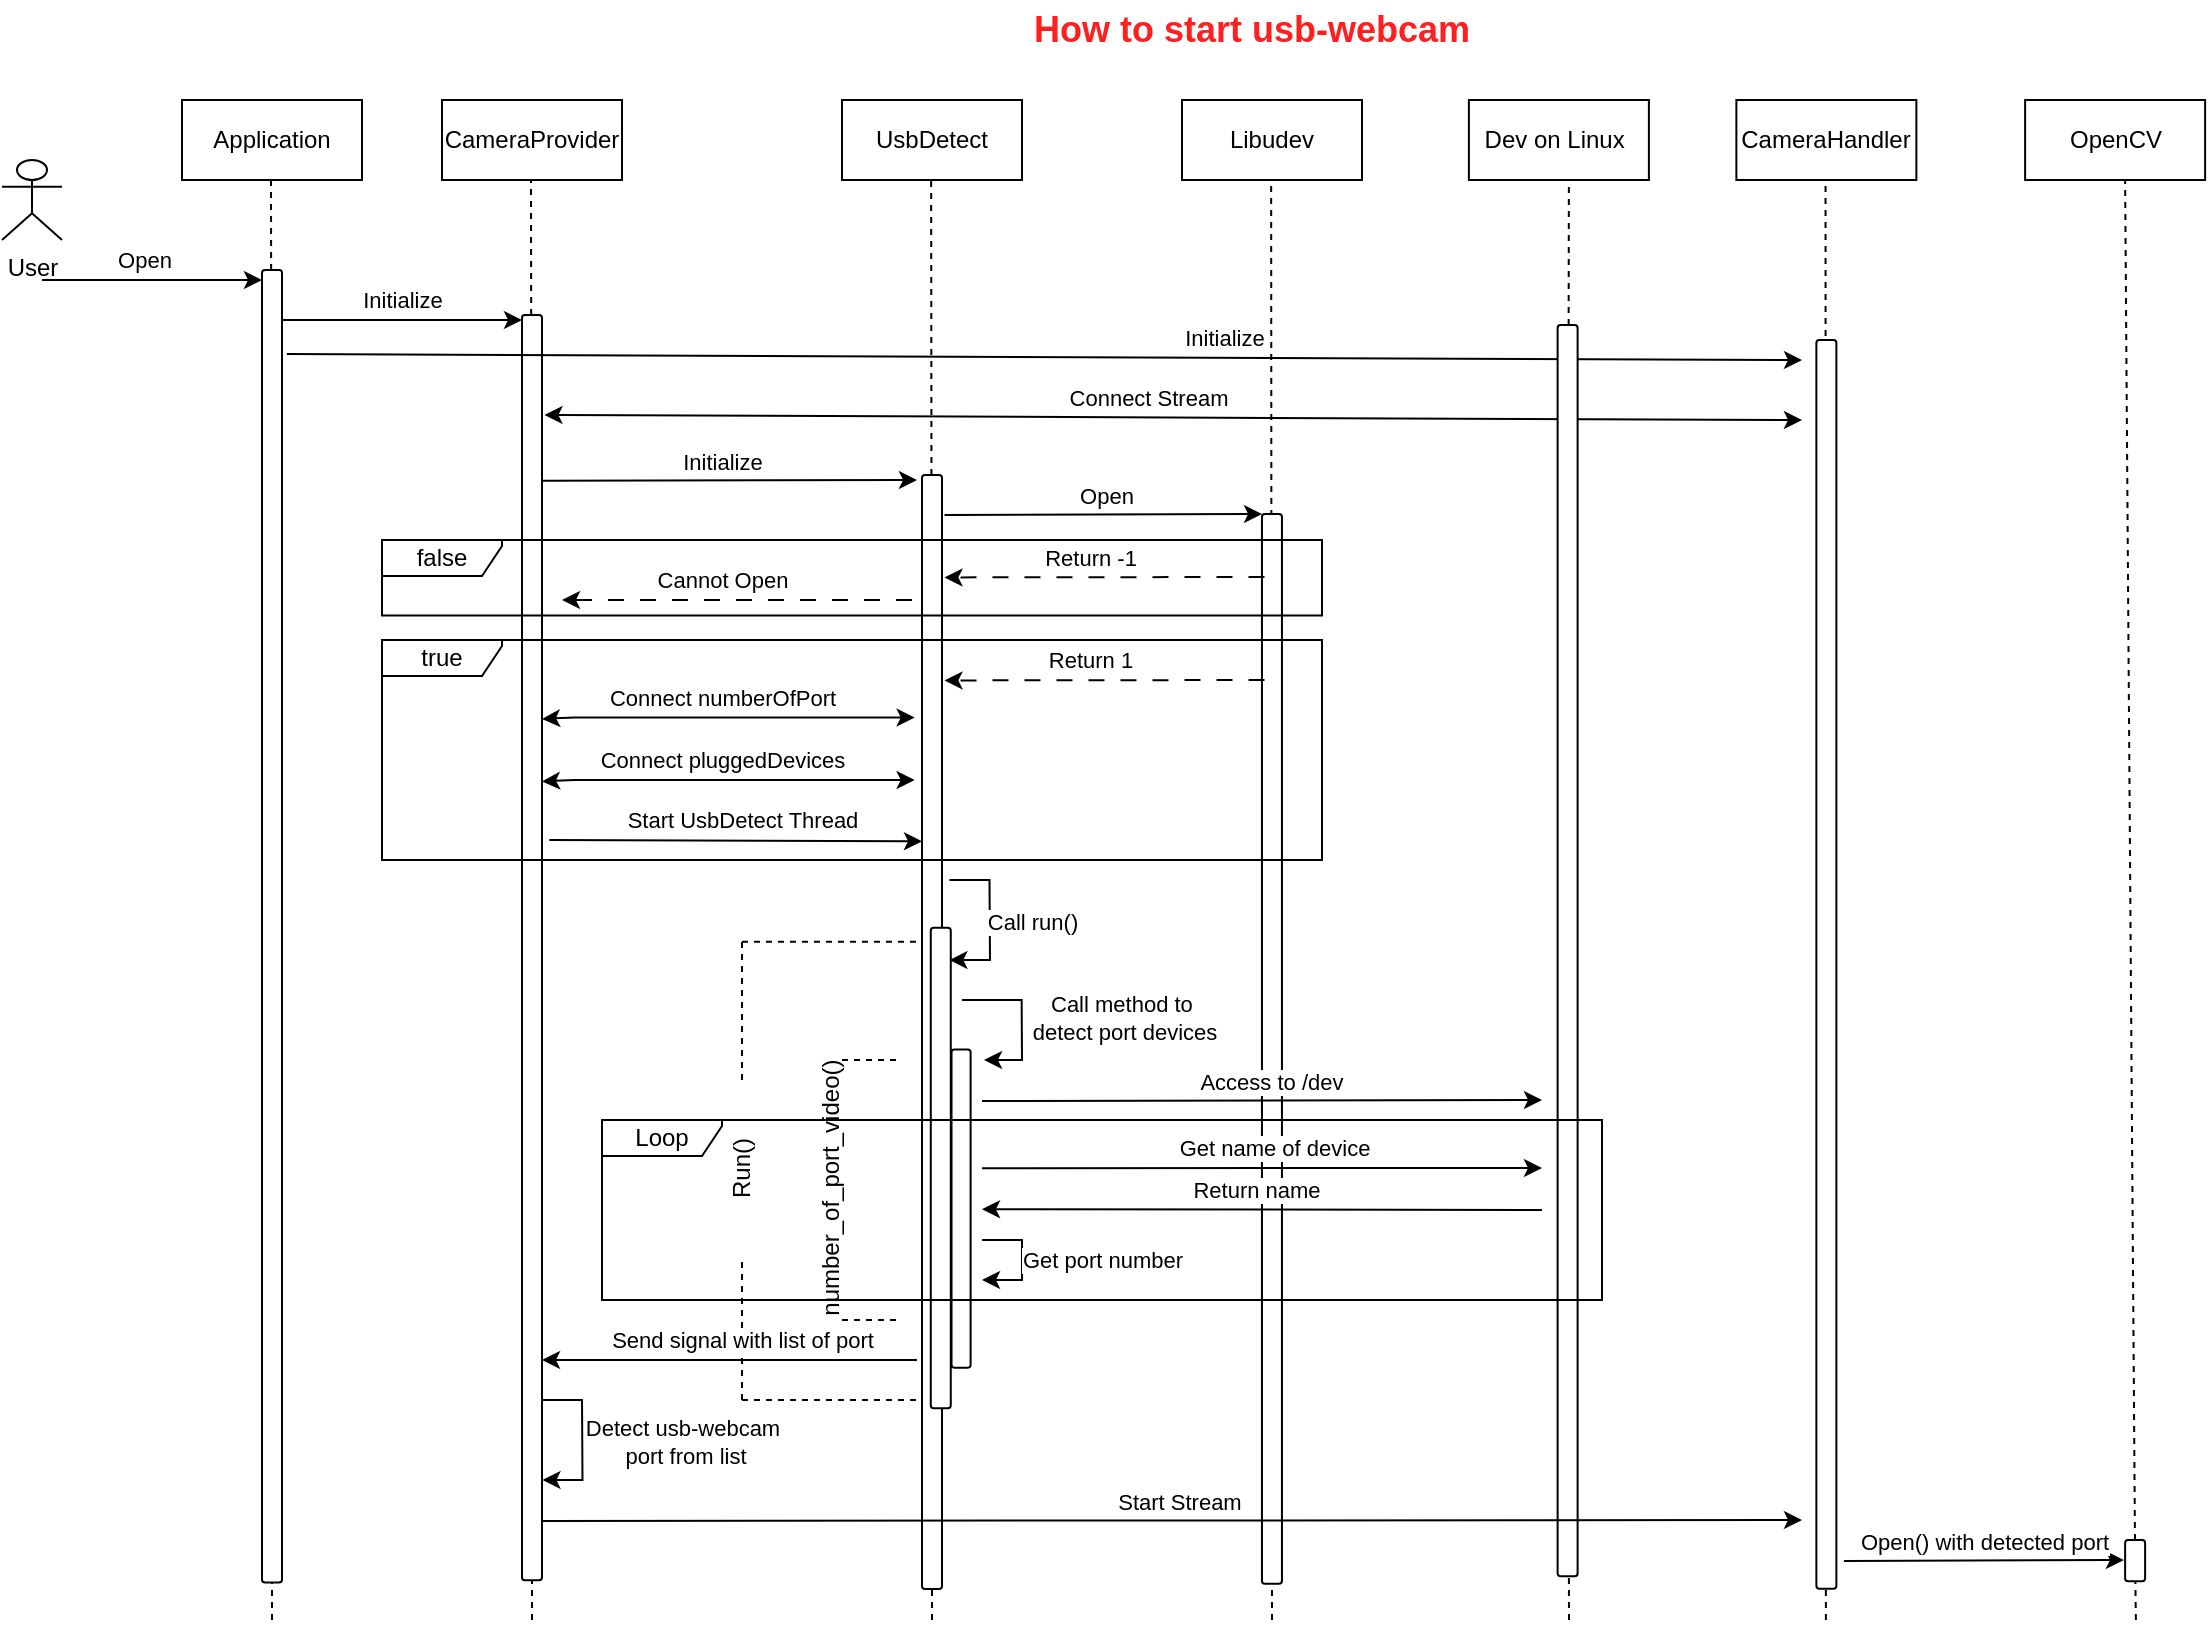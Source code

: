 <mxfile version="21.7.2" type="github">
  <diagram name="Page-1" id="c2w9e_kye6velnajlJID">
    <mxGraphModel dx="2516" dy="879" grid="1" gridSize="10" guides="1" tooltips="1" connect="1" arrows="1" fold="1" page="1" pageScale="1" pageWidth="850" pageHeight="1100" math="0" shadow="0">
      <root>
        <mxCell id="0" />
        <mxCell id="1" parent="0" />
        <mxCell id="7qvtd0dMHZFPq94Bord6-58" value="" style="endArrow=none;dashed=1;html=1;rounded=0;" edge="1" parent="1">
          <mxGeometry width="50" height="50" relative="1" as="geometry">
            <mxPoint x="545" y="900" as="sourcePoint" />
            <mxPoint x="544.58" y="180" as="targetPoint" />
          </mxGeometry>
        </mxCell>
        <mxCell id="7qvtd0dMHZFPq94Bord6-60" value="" style="rounded=1;whiteSpace=wrap;html=1;rotation=-90;" vertex="1" parent="1">
          <mxGeometry x="277.55" y="609.45" width="534.85" height="10" as="geometry" />
        </mxCell>
        <mxCell id="7qvtd0dMHZFPq94Bord6-35" value="" style="rounded=1;whiteSpace=wrap;html=1;rotation=-90;" vertex="1" parent="1">
          <mxGeometry x="-141.33" y="558.84" width="632.66" height="10" as="geometry" />
        </mxCell>
        <mxCell id="7qvtd0dMHZFPq94Bord6-1" value="CameraProvider" style="rounded=0;whiteSpace=wrap;html=1;" vertex="1" parent="1">
          <mxGeometry x="130" y="140" width="90" height="40" as="geometry" />
        </mxCell>
        <mxCell id="7qvtd0dMHZFPq94Bord6-3" value="UsbDetect" style="rounded=0;whiteSpace=wrap;html=1;" vertex="1" parent="1">
          <mxGeometry x="330" y="140" width="90" height="40" as="geometry" />
        </mxCell>
        <mxCell id="7qvtd0dMHZFPq94Bord6-4" value="CameraHandler" style="rounded=0;whiteSpace=wrap;html=1;" vertex="1" parent="1">
          <mxGeometry x="777.19" y="140" width="90" height="40" as="geometry" />
        </mxCell>
        <mxCell id="7qvtd0dMHZFPq94Bord6-5" value="OpenCV" style="rounded=0;whiteSpace=wrap;html=1;" vertex="1" parent="1">
          <mxGeometry x="921.56" y="140" width="90" height="40" as="geometry" />
        </mxCell>
        <mxCell id="7qvtd0dMHZFPq94Bord6-9" value="" style="endArrow=none;dashed=1;html=1;rounded=0;" edge="1" parent="1" source="7qvtd0dMHZFPq94Bord6-35">
          <mxGeometry width="50" height="50" relative="1" as="geometry">
            <mxPoint x="175" y="490" as="sourcePoint" />
            <mxPoint x="174.5" y="180" as="targetPoint" />
          </mxGeometry>
        </mxCell>
        <mxCell id="7qvtd0dMHZFPq94Bord6-10" value="" style="endArrow=none;dashed=1;html=1;rounded=0;" edge="1" parent="1" source="7qvtd0dMHZFPq94Bord6-39">
          <mxGeometry width="50" height="50" relative="1" as="geometry">
            <mxPoint x="375" y="490" as="sourcePoint" />
            <mxPoint x="374.58" y="180" as="targetPoint" />
          </mxGeometry>
        </mxCell>
        <mxCell id="7qvtd0dMHZFPq94Bord6-11" value="" style="endArrow=none;dashed=1;html=1;rounded=0;" edge="1" parent="1">
          <mxGeometry width="50" height="50" relative="1" as="geometry">
            <mxPoint x="821.94" y="900" as="sourcePoint" />
            <mxPoint x="821.77" y="180" as="targetPoint" />
          </mxGeometry>
        </mxCell>
        <mxCell id="7qvtd0dMHZFPq94Bord6-12" value="" style="endArrow=none;dashed=1;html=1;rounded=0;" edge="1" parent="1" source="7qvtd0dMHZFPq94Bord6-108">
          <mxGeometry width="50" height="50" relative="1" as="geometry">
            <mxPoint x="976.56" y="960" as="sourcePoint" />
            <mxPoint x="971.56" y="180" as="targetPoint" />
          </mxGeometry>
        </mxCell>
        <mxCell id="7qvtd0dMHZFPq94Bord6-14" value="User" style="shape=umlActor;verticalLabelPosition=bottom;verticalAlign=top;html=1;outlineConnect=0;" vertex="1" parent="1">
          <mxGeometry x="-90" y="170" width="30" height="40" as="geometry" />
        </mxCell>
        <mxCell id="7qvtd0dMHZFPq94Bord6-20" value="Application" style="rounded=0;whiteSpace=wrap;html=1;" vertex="1" parent="1">
          <mxGeometry y="140" width="90" height="40" as="geometry" />
        </mxCell>
        <mxCell id="7qvtd0dMHZFPq94Bord6-21" value="" style="endArrow=none;dashed=1;html=1;rounded=0;" edge="1" parent="1" source="7qvtd0dMHZFPq94Bord6-33">
          <mxGeometry width="50" height="50" relative="1" as="geometry">
            <mxPoint x="45" y="490" as="sourcePoint" />
            <mxPoint x="44.5" y="180" as="targetPoint" />
          </mxGeometry>
        </mxCell>
        <mxCell id="7qvtd0dMHZFPq94Bord6-22" value="" style="endArrow=classic;html=1;rounded=0;" edge="1" parent="1">
          <mxGeometry width="50" height="50" relative="1" as="geometry">
            <mxPoint x="-70" y="230" as="sourcePoint" />
            <mxPoint x="40" y="230" as="targetPoint" />
          </mxGeometry>
        </mxCell>
        <mxCell id="7qvtd0dMHZFPq94Bord6-23" value="Open" style="edgeLabel;html=1;align=center;verticalAlign=middle;resizable=0;points=[];" vertex="1" connectable="0" parent="7qvtd0dMHZFPq94Bord6-22">
          <mxGeometry x="-0.13" relative="1" as="geometry">
            <mxPoint x="3" y="-10" as="offset" />
          </mxGeometry>
        </mxCell>
        <mxCell id="7qvtd0dMHZFPq94Bord6-24" value="" style="endArrow=classic;html=1;rounded=0;" edge="1" parent="1">
          <mxGeometry width="50" height="50" relative="1" as="geometry">
            <mxPoint x="50" y="250" as="sourcePoint" />
            <mxPoint x="170" y="250" as="targetPoint" />
          </mxGeometry>
        </mxCell>
        <mxCell id="7qvtd0dMHZFPq94Bord6-25" value="Initialize" style="edgeLabel;html=1;align=center;verticalAlign=middle;resizable=0;points=[];" vertex="1" connectable="0" parent="7qvtd0dMHZFPq94Bord6-24">
          <mxGeometry x="0.353" y="-1" relative="1" as="geometry">
            <mxPoint x="-21" y="-11" as="offset" />
          </mxGeometry>
        </mxCell>
        <mxCell id="7qvtd0dMHZFPq94Bord6-26" value="" style="endArrow=classic;html=1;rounded=0;exitX=0.869;exitY=1;exitDx=0;exitDy=0;exitPerimeter=0;" edge="1" parent="1" source="7qvtd0dMHZFPq94Bord6-35">
          <mxGeometry width="50" height="50" relative="1" as="geometry">
            <mxPoint x="257.5" y="330" as="sourcePoint" />
            <mxPoint x="367.5" y="330" as="targetPoint" />
          </mxGeometry>
        </mxCell>
        <mxCell id="7qvtd0dMHZFPq94Bord6-32" value="Initialize" style="edgeLabel;html=1;align=center;verticalAlign=middle;resizable=0;points=[];" vertex="1" connectable="0" parent="7qvtd0dMHZFPq94Bord6-26">
          <mxGeometry x="-0.328" y="-3" relative="1" as="geometry">
            <mxPoint x="27" y="-13" as="offset" />
          </mxGeometry>
        </mxCell>
        <mxCell id="7qvtd0dMHZFPq94Bord6-27" value="&lt;b&gt;&lt;font style=&quot;font-size: 18px;&quot; color=&quot;#ff1f1f&quot;&gt;How to start usb-webcam&lt;/font&gt;&lt;/b&gt;" style="text;html=1;strokeColor=none;fillColor=none;align=center;verticalAlign=middle;whiteSpace=wrap;rounded=0;" vertex="1" parent="1">
          <mxGeometry x="400" y="90" width="270" height="30" as="geometry" />
        </mxCell>
        <mxCell id="7qvtd0dMHZFPq94Bord6-28" value="" style="endArrow=classic;startArrow=classic;html=1;rounded=0;exitX=0.921;exitY=1.124;exitDx=0;exitDy=0;exitPerimeter=0;" edge="1" parent="1" source="7qvtd0dMHZFPq94Bord6-35">
          <mxGeometry width="50" height="50" relative="1" as="geometry">
            <mxPoint x="250" y="300" as="sourcePoint" />
            <mxPoint x="810" y="300" as="targetPoint" />
          </mxGeometry>
        </mxCell>
        <mxCell id="7qvtd0dMHZFPq94Bord6-29" value="Connect Stream" style="edgeLabel;html=1;align=center;verticalAlign=middle;resizable=0;points=[];" vertex="1" connectable="0" parent="7qvtd0dMHZFPq94Bord6-28">
          <mxGeometry x="-0.029" y="1" relative="1" as="geometry">
            <mxPoint x="-4" y="-9" as="offset" />
          </mxGeometry>
        </mxCell>
        <mxCell id="7qvtd0dMHZFPq94Bord6-30" value="" style="endArrow=classic;html=1;rounded=0;exitX=0.936;exitY=1.243;exitDx=0;exitDy=0;exitPerimeter=0;" edge="1" parent="1" source="7qvtd0dMHZFPq94Bord6-33">
          <mxGeometry width="50" height="50" relative="1" as="geometry">
            <mxPoint x="120" y="270" as="sourcePoint" />
            <mxPoint x="810" y="270" as="targetPoint" />
          </mxGeometry>
        </mxCell>
        <mxCell id="7qvtd0dMHZFPq94Bord6-31" value="Initialize" style="edgeLabel;html=1;align=center;verticalAlign=middle;resizable=0;points=[];" vertex="1" connectable="0" parent="7qvtd0dMHZFPq94Bord6-30">
          <mxGeometry x="0.353" y="-1" relative="1" as="geometry">
            <mxPoint x="-44" y="-11" as="offset" />
          </mxGeometry>
        </mxCell>
        <mxCell id="7qvtd0dMHZFPq94Bord6-34" value="" style="endArrow=none;dashed=1;html=1;rounded=0;" edge="1" parent="1" target="7qvtd0dMHZFPq94Bord6-33">
          <mxGeometry width="50" height="50" relative="1" as="geometry">
            <mxPoint x="45" y="900" as="sourcePoint" />
            <mxPoint x="44.5" y="180" as="targetPoint" />
          </mxGeometry>
        </mxCell>
        <mxCell id="7qvtd0dMHZFPq94Bord6-33" value="" style="rounded=1;whiteSpace=wrap;html=1;rotation=-90;" vertex="1" parent="1">
          <mxGeometry x="-283.12" y="548.13" width="656.25" height="10" as="geometry" />
        </mxCell>
        <mxCell id="7qvtd0dMHZFPq94Bord6-36" value="" style="endArrow=none;dashed=1;html=1;rounded=0;" edge="1" parent="1" target="7qvtd0dMHZFPq94Bord6-35">
          <mxGeometry width="50" height="50" relative="1" as="geometry">
            <mxPoint x="175" y="900" as="sourcePoint" />
            <mxPoint x="174.5" y="180" as="targetPoint" />
          </mxGeometry>
        </mxCell>
        <mxCell id="7qvtd0dMHZFPq94Bord6-38" value="" style="endArrow=none;dashed=1;html=1;rounded=0;" edge="1" parent="1" target="7qvtd0dMHZFPq94Bord6-37">
          <mxGeometry width="50" height="50" relative="1" as="geometry">
            <mxPoint x="821.77" y="490" as="sourcePoint" />
            <mxPoint x="821.77" y="180" as="targetPoint" />
          </mxGeometry>
        </mxCell>
        <mxCell id="7qvtd0dMHZFPq94Bord6-37" value="" style="rounded=1;whiteSpace=wrap;html=1;rotation=-90;" vertex="1" parent="1">
          <mxGeometry x="510" y="567.2" width="624.38" height="10" as="geometry" />
        </mxCell>
        <mxCell id="7qvtd0dMHZFPq94Bord6-40" value="" style="endArrow=none;dashed=1;html=1;rounded=0;" edge="1" parent="1" target="7qvtd0dMHZFPq94Bord6-39">
          <mxGeometry width="50" height="50" relative="1" as="geometry">
            <mxPoint x="375" y="900" as="sourcePoint" />
            <mxPoint x="374.58" y="180" as="targetPoint" />
          </mxGeometry>
        </mxCell>
        <mxCell id="7qvtd0dMHZFPq94Bord6-39" value="" style="rounded=1;whiteSpace=wrap;html=1;rotation=-90;" vertex="1" parent="1">
          <mxGeometry x="96.52" y="600.99" width="556.97" height="10" as="geometry" />
        </mxCell>
        <mxCell id="7qvtd0dMHZFPq94Bord6-43" value="false" style="shape=umlFrame;whiteSpace=wrap;html=1;pointerEvents=0;width=60;height=18;" vertex="1" parent="1">
          <mxGeometry x="100" y="360" width="470" height="37.7" as="geometry" />
        </mxCell>
        <mxCell id="7qvtd0dMHZFPq94Bord6-44" value="" style="endArrow=classic;html=1;rounded=0;dashed=1;dashPattern=8 8;" edge="1" parent="1">
          <mxGeometry width="50" height="50" relative="1" as="geometry">
            <mxPoint x="365" y="390" as="sourcePoint" />
            <mxPoint x="190" y="390" as="targetPoint" />
          </mxGeometry>
        </mxCell>
        <mxCell id="7qvtd0dMHZFPq94Bord6-45" value="Cannot Open" style="edgeLabel;html=1;align=center;verticalAlign=middle;resizable=0;points=[];" vertex="1" connectable="0" parent="7qvtd0dMHZFPq94Bord6-44">
          <mxGeometry x="0.021" y="3" relative="1" as="geometry">
            <mxPoint x="-6" y="-13" as="offset" />
          </mxGeometry>
        </mxCell>
        <mxCell id="7qvtd0dMHZFPq94Bord6-47" value="true" style="shape=umlFrame;whiteSpace=wrap;html=1;pointerEvents=0;width=60;height=18;" vertex="1" parent="1">
          <mxGeometry x="100" y="410" width="470" height="110" as="geometry" />
        </mxCell>
        <mxCell id="7qvtd0dMHZFPq94Bord6-48" value="" style="endArrow=classic;startArrow=classic;html=1;rounded=0;exitX=0.168;exitY=1.367;exitDx=0;exitDy=0;exitPerimeter=0;" edge="1" parent="1">
          <mxGeometry width="50" height="50" relative="1" as="geometry">
            <mxPoint x="180.0" y="449.45" as="sourcePoint" />
            <mxPoint x="366.33" y="448.75" as="targetPoint" />
            <Array as="points">
              <mxPoint x="196.33" y="448.75" />
            </Array>
          </mxGeometry>
        </mxCell>
        <mxCell id="7qvtd0dMHZFPq94Bord6-49" value="Connect numberOfPort" style="edgeLabel;html=1;align=center;verticalAlign=middle;resizable=0;points=[];" vertex="1" connectable="0" parent="7qvtd0dMHZFPq94Bord6-48">
          <mxGeometry x="-0.142" y="2" relative="1" as="geometry">
            <mxPoint x="10" y="-8" as="offset" />
          </mxGeometry>
        </mxCell>
        <mxCell id="7qvtd0dMHZFPq94Bord6-52" value="" style="endArrow=classic;html=1;rounded=0;exitX=0.147;exitY=1.367;exitDx=0;exitDy=0;exitPerimeter=0;" edge="1" parent="1">
          <mxGeometry width="50" height="50" relative="1" as="geometry">
            <mxPoint x="183.67" y="510.003" as="sourcePoint" />
            <mxPoint x="370" y="510.64" as="targetPoint" />
          </mxGeometry>
        </mxCell>
        <mxCell id="7qvtd0dMHZFPq94Bord6-53" value="Start UsbDetect Thread" style="edgeLabel;html=1;align=center;verticalAlign=middle;resizable=0;points=[];" vertex="1" connectable="0" parent="7qvtd0dMHZFPq94Bord6-52">
          <mxGeometry x="-0.328" y="-3" relative="1" as="geometry">
            <mxPoint x="34" y="-13" as="offset" />
          </mxGeometry>
        </mxCell>
        <mxCell id="7qvtd0dMHZFPq94Bord6-55" value="" style="endArrow=classic;startArrow=classic;html=1;rounded=0;exitX=0.168;exitY=1.367;exitDx=0;exitDy=0;exitPerimeter=0;" edge="1" parent="1">
          <mxGeometry width="50" height="50" relative="1" as="geometry">
            <mxPoint x="180.0" y="480.7" as="sourcePoint" />
            <mxPoint x="366.33" y="480" as="targetPoint" />
            <Array as="points">
              <mxPoint x="196.33" y="480" />
            </Array>
          </mxGeometry>
        </mxCell>
        <mxCell id="7qvtd0dMHZFPq94Bord6-56" value="Connect pluggedDevices" style="edgeLabel;html=1;align=center;verticalAlign=middle;resizable=0;points=[];" vertex="1" connectable="0" parent="7qvtd0dMHZFPq94Bord6-55">
          <mxGeometry x="-0.142" y="2" relative="1" as="geometry">
            <mxPoint x="10" y="-8" as="offset" />
          </mxGeometry>
        </mxCell>
        <mxCell id="7qvtd0dMHZFPq94Bord6-57" value="Libudev" style="rounded=0;whiteSpace=wrap;html=1;" vertex="1" parent="1">
          <mxGeometry x="500" y="140" width="90" height="40" as="geometry" />
        </mxCell>
        <mxCell id="7qvtd0dMHZFPq94Bord6-61" value="" style="endArrow=classic;html=1;rounded=0;entryX=0.933;entryY=0.93;entryDx=0;entryDy=0;entryPerimeter=0;" edge="1" parent="1" target="7qvtd0dMHZFPq94Bord6-69">
          <mxGeometry width="50" height="50" relative="1" as="geometry">
            <mxPoint x="383.75" y="530" as="sourcePoint" />
            <mxPoint x="381.25" y="560" as="targetPoint" />
            <Array as="points">
              <mxPoint x="403.75" y="530" />
              <mxPoint x="404" y="570" />
            </Array>
          </mxGeometry>
        </mxCell>
        <mxCell id="7qvtd0dMHZFPq94Bord6-78" value="Call run()" style="edgeLabel;html=1;align=center;verticalAlign=middle;resizable=0;points=[];" vertex="1" connectable="0" parent="7qvtd0dMHZFPq94Bord6-61">
          <mxGeometry x="-0.292" y="1" relative="1" as="geometry">
            <mxPoint x="20" y="12" as="offset" />
          </mxGeometry>
        </mxCell>
        <mxCell id="7qvtd0dMHZFPq94Bord6-63" value="" style="endArrow=classic;html=1;rounded=0;exitX=0.8;exitY=1;exitDx=0;exitDy=0;exitPerimeter=0;" edge="1" parent="1">
          <mxGeometry width="50" height="50" relative="1" as="geometry">
            <mxPoint x="381.25" y="347.5" as="sourcePoint" />
            <mxPoint x="540" y="347" as="targetPoint" />
          </mxGeometry>
        </mxCell>
        <mxCell id="7qvtd0dMHZFPq94Bord6-64" value="Open" style="edgeLabel;html=1;align=center;verticalAlign=middle;resizable=0;points=[];" vertex="1" connectable="0" parent="7qvtd0dMHZFPq94Bord6-63">
          <mxGeometry x="-0.328" y="-3" relative="1" as="geometry">
            <mxPoint x="27" y="-13" as="offset" />
          </mxGeometry>
        </mxCell>
        <mxCell id="7qvtd0dMHZFPq94Bord6-65" value="" style="endArrow=classic;html=1;rounded=0;dashed=1;dashPattern=8 8;" edge="1" parent="1">
          <mxGeometry width="50" height="50" relative="1" as="geometry">
            <mxPoint x="541.25" y="378.49" as="sourcePoint" />
            <mxPoint x="381.25" y="378.71" as="targetPoint" />
          </mxGeometry>
        </mxCell>
        <mxCell id="7qvtd0dMHZFPq94Bord6-66" value="Return -1" style="edgeLabel;html=1;align=center;verticalAlign=middle;resizable=0;points=[];" vertex="1" connectable="0" parent="7qvtd0dMHZFPq94Bord6-65">
          <mxGeometry x="0.021" y="3" relative="1" as="geometry">
            <mxPoint x="-6" y="-13" as="offset" />
          </mxGeometry>
        </mxCell>
        <mxCell id="7qvtd0dMHZFPq94Bord6-67" value="" style="endArrow=classic;html=1;rounded=0;dashed=1;dashPattern=8 8;" edge="1" parent="1">
          <mxGeometry width="50" height="50" relative="1" as="geometry">
            <mxPoint x="541.25" y="430" as="sourcePoint" />
            <mxPoint x="381.25" y="430.22" as="targetPoint" />
          </mxGeometry>
        </mxCell>
        <mxCell id="7qvtd0dMHZFPq94Bord6-68" value="Return 1" style="edgeLabel;html=1;align=center;verticalAlign=middle;resizable=0;points=[];" vertex="1" connectable="0" parent="7qvtd0dMHZFPq94Bord6-67">
          <mxGeometry x="0.021" y="3" relative="1" as="geometry">
            <mxPoint x="-6" y="-13" as="offset" />
          </mxGeometry>
        </mxCell>
        <mxCell id="7qvtd0dMHZFPq94Bord6-69" value="" style="rounded=1;whiteSpace=wrap;html=1;rotation=-90;" vertex="1" parent="1">
          <mxGeometry x="259.31" y="669" width="240.15" height="10" as="geometry" />
        </mxCell>
        <mxCell id="7qvtd0dMHZFPq94Bord6-71" value="" style="rounded=1;whiteSpace=wrap;html=1;rotation=-90;" vertex="1" parent="1">
          <mxGeometry x="310" y="689.54" width="159.07" height="9.54" as="geometry" />
        </mxCell>
        <mxCell id="7qvtd0dMHZFPq94Bord6-72" value="Run()" style="text;html=1;strokeColor=none;fillColor=none;align=center;verticalAlign=middle;whiteSpace=wrap;rounded=0;rotation=-90;" vertex="1" parent="1">
          <mxGeometry x="250" y="659" width="60" height="30" as="geometry" />
        </mxCell>
        <mxCell id="7qvtd0dMHZFPq94Bord6-73" value="number_of_port_video()" style="text;html=1;align=center;verticalAlign=middle;resizable=0;points=[];autosize=1;strokeColor=none;fillColor=none;rotation=-90;" vertex="1" parent="1">
          <mxGeometry x="250" y="669.31" width="150" height="30" as="geometry" />
        </mxCell>
        <mxCell id="7qvtd0dMHZFPq94Bord6-74" value="" style="endArrow=classic;html=1;rounded=0;" edge="1" parent="1">
          <mxGeometry width="50" height="50" relative="1" as="geometry">
            <mxPoint x="390" y="590" as="sourcePoint" />
            <mxPoint x="401" y="620" as="targetPoint" />
            <Array as="points">
              <mxPoint x="419.82" y="590" />
              <mxPoint x="420" y="620" />
            </Array>
          </mxGeometry>
        </mxCell>
        <mxCell id="7qvtd0dMHZFPq94Bord6-75" value="Call method to&amp;nbsp;&lt;br&gt;detect port devices" style="edgeLabel;html=1;align=center;verticalAlign=middle;resizable=0;points=[];" vertex="1" connectable="0" parent="7qvtd0dMHZFPq94Bord6-74">
          <mxGeometry x="-0.009" relative="1" as="geometry">
            <mxPoint x="51" as="offset" />
          </mxGeometry>
        </mxCell>
        <mxCell id="7qvtd0dMHZFPq94Bord6-79" value="" style="endArrow=none;dashed=1;html=1;rounded=0;" edge="1" parent="1">
          <mxGeometry width="50" height="50" relative="1" as="geometry">
            <mxPoint x="330" y="750" as="sourcePoint" />
            <mxPoint x="360" y="750" as="targetPoint" />
          </mxGeometry>
        </mxCell>
        <mxCell id="7qvtd0dMHZFPq94Bord6-80" value="" style="endArrow=none;dashed=1;html=1;rounded=0;" edge="1" parent="1">
          <mxGeometry width="50" height="50" relative="1" as="geometry">
            <mxPoint x="330" y="620" as="sourcePoint" />
            <mxPoint x="360" y="620" as="targetPoint" />
          </mxGeometry>
        </mxCell>
        <mxCell id="7qvtd0dMHZFPq94Bord6-81" value="" style="endArrow=none;dashed=1;html=1;rounded=0;" edge="1" parent="1">
          <mxGeometry width="50" height="50" relative="1" as="geometry">
            <mxPoint x="280" y="560.92" as="sourcePoint" />
            <mxPoint x="370" y="560.92" as="targetPoint" />
          </mxGeometry>
        </mxCell>
        <mxCell id="7qvtd0dMHZFPq94Bord6-82" value="" style="endArrow=none;dashed=1;html=1;rounded=0;" edge="1" parent="1">
          <mxGeometry width="50" height="50" relative="1" as="geometry">
            <mxPoint x="280" y="790" as="sourcePoint" />
            <mxPoint x="370" y="790" as="targetPoint" />
          </mxGeometry>
        </mxCell>
        <mxCell id="7qvtd0dMHZFPq94Bord6-83" value="" style="endArrow=none;dashed=1;html=1;rounded=0;" edge="1" parent="1">
          <mxGeometry width="50" height="50" relative="1" as="geometry">
            <mxPoint x="280" y="630" as="sourcePoint" />
            <mxPoint x="280" y="560" as="targetPoint" />
          </mxGeometry>
        </mxCell>
        <mxCell id="7qvtd0dMHZFPq94Bord6-84" value="" style="endArrow=none;dashed=1;html=1;rounded=0;" edge="1" parent="1">
          <mxGeometry width="50" height="50" relative="1" as="geometry">
            <mxPoint x="280" y="790" as="sourcePoint" />
            <mxPoint x="280" y="720" as="targetPoint" />
          </mxGeometry>
        </mxCell>
        <mxCell id="7qvtd0dMHZFPq94Bord6-85" value="Dev on Linux&amp;nbsp;" style="rounded=0;whiteSpace=wrap;html=1;" vertex="1" parent="1">
          <mxGeometry x="643.44" y="140" width="90" height="40" as="geometry" />
        </mxCell>
        <mxCell id="7qvtd0dMHZFPq94Bord6-86" value="" style="endArrow=none;dashed=1;html=1;rounded=0;" edge="1" parent="1" source="7qvtd0dMHZFPq94Bord6-89">
          <mxGeometry width="50" height="50" relative="1" as="geometry">
            <mxPoint x="693.44" y="840" as="sourcePoint" />
            <mxPoint x="693.44" y="180" as="targetPoint" />
          </mxGeometry>
        </mxCell>
        <mxCell id="7qvtd0dMHZFPq94Bord6-90" value="" style="endArrow=none;dashed=1;html=1;rounded=0;" edge="1" parent="1" target="7qvtd0dMHZFPq94Bord6-89">
          <mxGeometry width="50" height="50" relative="1" as="geometry">
            <mxPoint x="693.5" y="900" as="sourcePoint" />
            <mxPoint x="693.44" y="180" as="targetPoint" />
          </mxGeometry>
        </mxCell>
        <mxCell id="7qvtd0dMHZFPq94Bord6-89" value="" style="rounded=1;whiteSpace=wrap;html=1;rotation=-90;" vertex="1" parent="1">
          <mxGeometry x="380" y="560.31" width="625.62" height="10" as="geometry" />
        </mxCell>
        <mxCell id="7qvtd0dMHZFPq94Bord6-91" value="" style="endArrow=classic;html=1;rounded=0;exitX=0.8;exitY=1;exitDx=0;exitDy=0;exitPerimeter=0;" edge="1" parent="1">
          <mxGeometry width="50" height="50" relative="1" as="geometry">
            <mxPoint x="400" y="640.5" as="sourcePoint" />
            <mxPoint x="680" y="640" as="targetPoint" />
          </mxGeometry>
        </mxCell>
        <mxCell id="7qvtd0dMHZFPq94Bord6-92" value="Access to /dev&amp;nbsp;" style="edgeLabel;html=1;align=center;verticalAlign=middle;resizable=0;points=[];" vertex="1" connectable="0" parent="7qvtd0dMHZFPq94Bord6-91">
          <mxGeometry x="-0.328" y="-3" relative="1" as="geometry">
            <mxPoint x="52" y="-13" as="offset" />
          </mxGeometry>
        </mxCell>
        <mxCell id="7qvtd0dMHZFPq94Bord6-93" value="Loop" style="shape=umlFrame;whiteSpace=wrap;html=1;pointerEvents=0;width=60;height=18;" vertex="1" parent="1">
          <mxGeometry x="210" y="650" width="500" height="90" as="geometry" />
        </mxCell>
        <mxCell id="7qvtd0dMHZFPq94Bord6-94" value="" style="endArrow=classic;html=1;rounded=0;exitX=0.8;exitY=1;exitDx=0;exitDy=0;exitPerimeter=0;" edge="1" parent="1">
          <mxGeometry width="50" height="50" relative="1" as="geometry">
            <mxPoint x="400" y="674.08" as="sourcePoint" />
            <mxPoint x="680" y="674" as="targetPoint" />
          </mxGeometry>
        </mxCell>
        <mxCell id="7qvtd0dMHZFPq94Bord6-95" value="Get name of device" style="edgeLabel;html=1;align=center;verticalAlign=middle;resizable=0;points=[];" vertex="1" connectable="0" parent="7qvtd0dMHZFPq94Bord6-94">
          <mxGeometry x="-0.328" y="-3" relative="1" as="geometry">
            <mxPoint x="52" y="-13" as="offset" />
          </mxGeometry>
        </mxCell>
        <mxCell id="7qvtd0dMHZFPq94Bord6-96" value="" style="endArrow=classic;html=1;rounded=0;" edge="1" parent="1">
          <mxGeometry width="50" height="50" relative="1" as="geometry">
            <mxPoint x="680" y="695" as="sourcePoint" />
            <mxPoint x="400" y="694.58" as="targetPoint" />
          </mxGeometry>
        </mxCell>
        <mxCell id="7qvtd0dMHZFPq94Bord6-97" value="Return name" style="edgeLabel;html=1;align=center;verticalAlign=middle;resizable=0;points=[];" vertex="1" connectable="0" parent="7qvtd0dMHZFPq94Bord6-96">
          <mxGeometry x="-0.328" y="-3" relative="1" as="geometry">
            <mxPoint x="-49" y="-7" as="offset" />
          </mxGeometry>
        </mxCell>
        <mxCell id="7qvtd0dMHZFPq94Bord6-98" value="" style="endArrow=classic;html=1;rounded=0;" edge="1" parent="1">
          <mxGeometry width="50" height="50" relative="1" as="geometry">
            <mxPoint x="400" y="710" as="sourcePoint" />
            <mxPoint x="400" y="730" as="targetPoint" />
            <Array as="points">
              <mxPoint x="420" y="710" />
              <mxPoint x="420" y="730" />
            </Array>
          </mxGeometry>
        </mxCell>
        <mxCell id="7qvtd0dMHZFPq94Bord6-99" value="Get port number" style="edgeLabel;html=1;align=center;verticalAlign=middle;resizable=0;points=[];" vertex="1" connectable="0" parent="7qvtd0dMHZFPq94Bord6-98">
          <mxGeometry x="-0.292" y="1" relative="1" as="geometry">
            <mxPoint x="39" y="9" as="offset" />
          </mxGeometry>
        </mxCell>
        <mxCell id="7qvtd0dMHZFPq94Bord6-100" value="" style="endArrow=classic;html=1;rounded=0;" edge="1" parent="1">
          <mxGeometry width="50" height="50" relative="1" as="geometry">
            <mxPoint x="367.5" y="770" as="sourcePoint" />
            <mxPoint x="180" y="770.0" as="targetPoint" />
          </mxGeometry>
        </mxCell>
        <mxCell id="7qvtd0dMHZFPq94Bord6-101" value="Send signal with list of port" style="edgeLabel;html=1;align=center;verticalAlign=middle;resizable=0;points=[];" vertex="1" connectable="0" parent="7qvtd0dMHZFPq94Bord6-100">
          <mxGeometry x="-0.328" y="-3" relative="1" as="geometry">
            <mxPoint x="-25" y="-7" as="offset" />
          </mxGeometry>
        </mxCell>
        <mxCell id="7qvtd0dMHZFPq94Bord6-104" value="" style="endArrow=classic;html=1;rounded=0;entryX=0.933;entryY=0.93;entryDx=0;entryDy=0;entryPerimeter=0;" edge="1" parent="1">
          <mxGeometry width="50" height="50" relative="1" as="geometry">
            <mxPoint x="180" y="790" as="sourcePoint" />
            <mxPoint x="180.25" y="830" as="targetPoint" />
            <Array as="points">
              <mxPoint x="200" y="790" />
              <mxPoint x="200.25" y="830" />
            </Array>
          </mxGeometry>
        </mxCell>
        <mxCell id="7qvtd0dMHZFPq94Bord6-105" value="Detect usb-webcam&lt;br&gt;&amp;nbsp;port from list" style="edgeLabel;html=1;align=center;verticalAlign=middle;resizable=0;points=[];" vertex="1" connectable="0" parent="7qvtd0dMHZFPq94Bord6-104">
          <mxGeometry x="-0.292" y="1" relative="1" as="geometry">
            <mxPoint x="49" y="12" as="offset" />
          </mxGeometry>
        </mxCell>
        <mxCell id="7qvtd0dMHZFPq94Bord6-106" value="" style="endArrow=classic;html=1;rounded=0;exitX=0.8;exitY=1;exitDx=0;exitDy=0;exitPerimeter=0;" edge="1" parent="1">
          <mxGeometry width="50" height="50" relative="1" as="geometry">
            <mxPoint x="180" y="850.5" as="sourcePoint" />
            <mxPoint x="810" y="850" as="targetPoint" />
          </mxGeometry>
        </mxCell>
        <mxCell id="7qvtd0dMHZFPq94Bord6-107" value="Start Stream&amp;nbsp;" style="edgeLabel;html=1;align=center;verticalAlign=middle;resizable=0;points=[];" vertex="1" connectable="0" parent="7qvtd0dMHZFPq94Bord6-106">
          <mxGeometry x="-0.328" y="-3" relative="1" as="geometry">
            <mxPoint x="108" y="-13" as="offset" />
          </mxGeometry>
        </mxCell>
        <mxCell id="7qvtd0dMHZFPq94Bord6-111" value="" style="endArrow=classic;html=1;rounded=0;exitX=0.8;exitY=1;exitDx=0;exitDy=0;exitPerimeter=0;" edge="1" parent="1">
          <mxGeometry width="50" height="50" relative="1" as="geometry">
            <mxPoint x="830.94" y="870.5" as="sourcePoint" />
            <mxPoint x="970.94" y="870" as="targetPoint" />
          </mxGeometry>
        </mxCell>
        <mxCell id="7qvtd0dMHZFPq94Bord6-112" value="Open() with detected port" style="edgeLabel;html=1;align=center;verticalAlign=middle;resizable=0;points=[];" vertex="1" connectable="0" parent="7qvtd0dMHZFPq94Bord6-111">
          <mxGeometry x="-0.328" y="-3" relative="1" as="geometry">
            <mxPoint x="23" y="-13" as="offset" />
          </mxGeometry>
        </mxCell>
        <mxCell id="7qvtd0dMHZFPq94Bord6-113" value="" style="endArrow=none;dashed=1;html=1;rounded=0;" edge="1" parent="1" target="7qvtd0dMHZFPq94Bord6-108">
          <mxGeometry width="50" height="50" relative="1" as="geometry">
            <mxPoint x="976.94" y="900" as="sourcePoint" />
            <mxPoint x="971.56" y="180" as="targetPoint" />
          </mxGeometry>
        </mxCell>
        <mxCell id="7qvtd0dMHZFPq94Bord6-108" value="" style="rounded=1;whiteSpace=wrap;html=1;rotation=-90;" vertex="1" parent="1">
          <mxGeometry x="966.25" y="865.31" width="20.62" height="10" as="geometry" />
        </mxCell>
      </root>
    </mxGraphModel>
  </diagram>
</mxfile>
